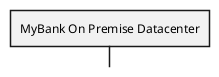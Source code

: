 @startwbs
* MyBank On Premise Datacenter

@endwbs

' (generated by Overarch with template views/structure-view.puml.cmb)
